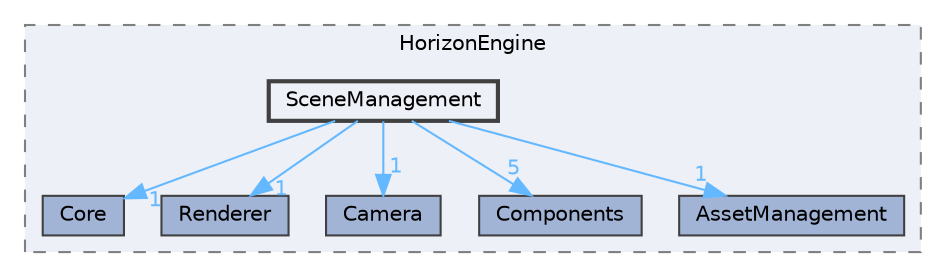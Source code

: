 digraph "C:/shortPath/28_11_HGE/HorizonEngine2D/HorizonEngine/src/HorizonEngine/SceneManagement"
{
 // LATEX_PDF_SIZE
  bgcolor="transparent";
  edge [fontname=Helvetica,fontsize=10,labelfontname=Helvetica,labelfontsize=10];
  node [fontname=Helvetica,fontsize=10,shape=box,height=0.2,width=0.4];
  compound=true
  subgraph clusterdir_7d00ba20b32cebfbf7d38294c84d3a1f {
    graph [ bgcolor="#edf0f7", pencolor="grey50", label="HorizonEngine", fontname=Helvetica,fontsize=10 style="filled,dashed", URL="dir_7d00ba20b32cebfbf7d38294c84d3a1f.html",tooltip=""]
  dir_10a0afe1459b063abc75d67da4ad5a11 [label="Core", fillcolor="#a2b4d6", color="grey25", style="filled", URL="dir_10a0afe1459b063abc75d67da4ad5a11.html",tooltip=""];
  dir_3a02832c1578e2cb70132c3ecf80e24c [label="Renderer", fillcolor="#a2b4d6", color="grey25", style="filled", URL="dir_3a02832c1578e2cb70132c3ecf80e24c.html",tooltip=""];
  dir_3d0c5a33762b2c266d3661ed4c5c2414 [label="Camera", fillcolor="#a2b4d6", color="grey25", style="filled", URL="dir_3d0c5a33762b2c266d3661ed4c5c2414.html",tooltip=""];
  dir_3d4bc169fe545dc5235cde99f917b8b4 [label="Components", fillcolor="#a2b4d6", color="grey25", style="filled", URL="dir_3d4bc169fe545dc5235cde99f917b8b4.html",tooltip=""];
  dir_79367ee3aef4cefbdb6d6a9a1ea71125 [label="AssetManagement", fillcolor="#a2b4d6", color="grey25", style="filled", URL="dir_79367ee3aef4cefbdb6d6a9a1ea71125.html",tooltip=""];
  dir_1b8f4ff0b0cedc291f3d23aff835db40 [label="SceneManagement", fillcolor="#edf0f7", color="grey25", style="filled,bold", URL="dir_1b8f4ff0b0cedc291f3d23aff835db40.html",tooltip=""];
  }
  dir_1b8f4ff0b0cedc291f3d23aff835db40->dir_10a0afe1459b063abc75d67da4ad5a11 [headlabel="1", labeldistance=1.5 headhref="dir_000029_000007.html" color="steelblue1" fontcolor="steelblue1"];
  dir_1b8f4ff0b0cedc291f3d23aff835db40->dir_3a02832c1578e2cb70132c3ecf80e24c [headlabel="1", labeldistance=1.5 headhref="dir_000029_000028.html" color="steelblue1" fontcolor="steelblue1"];
  dir_1b8f4ff0b0cedc291f3d23aff835db40->dir_3d0c5a33762b2c266d3661ed4c5c2414 [headlabel="1", labeldistance=1.5 headhref="dir_000029_000003.html" color="steelblue1" fontcolor="steelblue1"];
  dir_1b8f4ff0b0cedc291f3d23aff835db40->dir_3d4bc169fe545dc5235cde99f917b8b4 [headlabel="5", labeldistance=1.5 headhref="dir_000029_000005.html" color="steelblue1" fontcolor="steelblue1"];
  dir_1b8f4ff0b0cedc291f3d23aff835db40->dir_79367ee3aef4cefbdb6d6a9a1ea71125 [headlabel="1", labeldistance=1.5 headhref="dir_000029_000001.html" color="steelblue1" fontcolor="steelblue1"];
}
